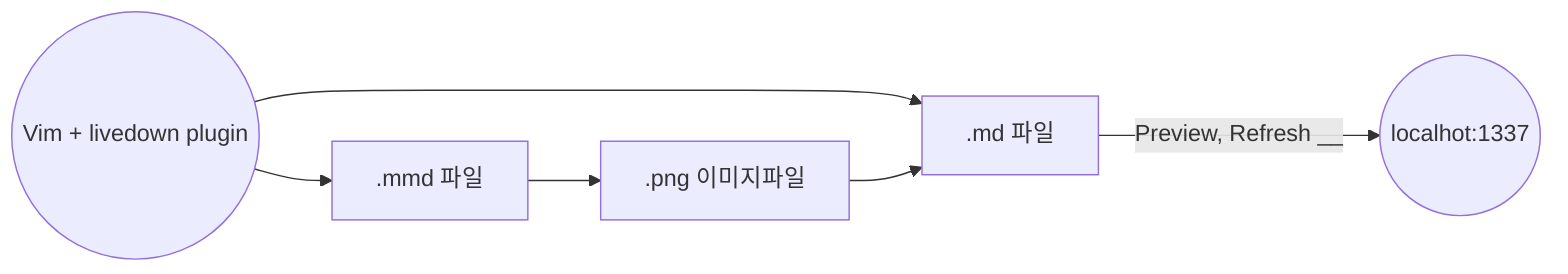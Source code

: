 graph LR
    vim((Vim + livedown plugin));
    md[.md 파일];
    mmd[.mmd 파일];
    png[.png 이미지파일];
    chrome((localhot:1337));

    vim-->md;
    vim-->mmd;
    mmd-->png;
    png-->md;
    md--Preview, Refresh __-->chrome;